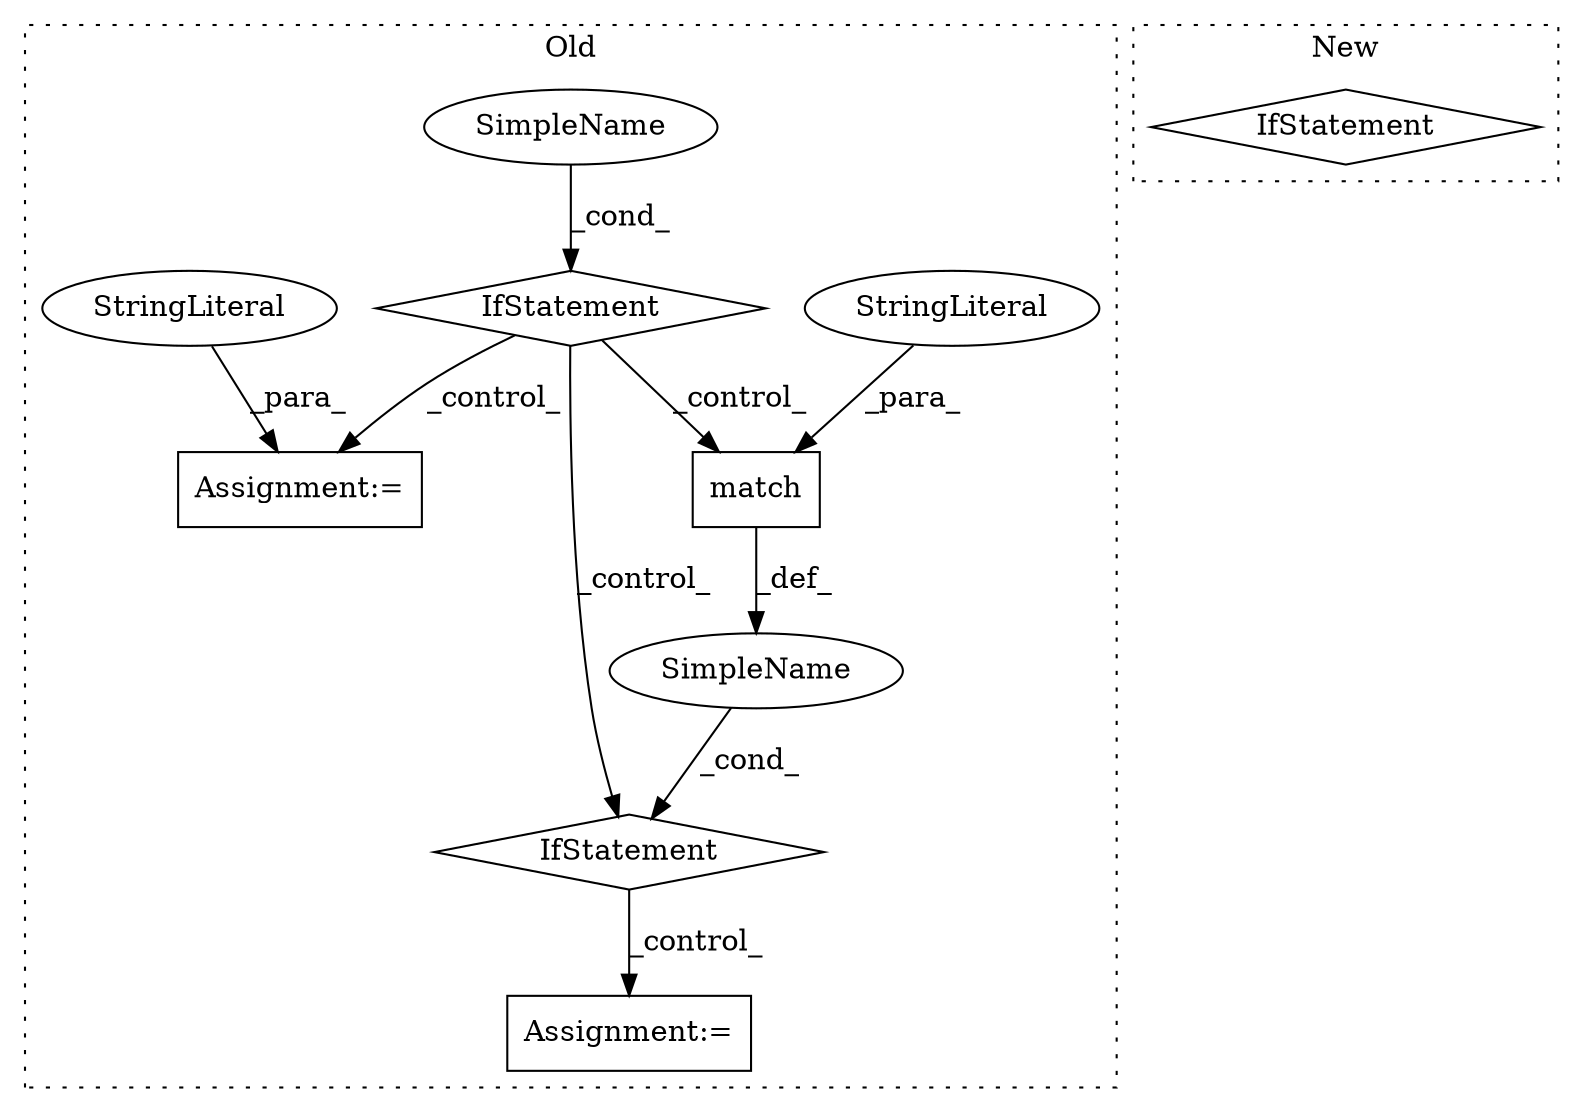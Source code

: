 digraph G {
subgraph cluster0 {
1 [label="match" a="32" s="2065,2083" l="6,1" shape="box"];
3 [label="IfStatement" a="25" s="2058,2084" l="4,2" shape="diamond"];
4 [label="SimpleName" a="42" s="" l="" shape="ellipse"];
5 [label="IfStatement" a="25" s="1992,2013" l="4,2" shape="diamond"];
6 [label="Assignment:=" a="7" s="2028" l="1" shape="box"];
7 [label="StringLiteral" a="45" s="2071" l="8" shape="ellipse"];
8 [label="SimpleName" a="42" s="" l="" shape="ellipse"];
9 [label="Assignment:=" a="7" s="2099" l="1" shape="box"];
10 [label="StringLiteral" a="45" s="2029" l="7" shape="ellipse"];
label = "Old";
style="dotted";
}
subgraph cluster1 {
2 [label="IfStatement" a="25" s="1958,1974" l="4,2" shape="diamond"];
label = "New";
style="dotted";
}
1 -> 8 [label="_def_"];
3 -> 9 [label="_control_"];
4 -> 5 [label="_cond_"];
5 -> 3 [label="_control_"];
5 -> 1 [label="_control_"];
5 -> 6 [label="_control_"];
7 -> 1 [label="_para_"];
8 -> 3 [label="_cond_"];
10 -> 6 [label="_para_"];
}